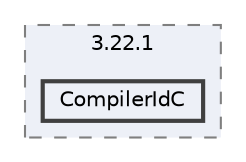 digraph "build/CMakeFiles/3.22.1/CompilerIdC"
{
 // LATEX_PDF_SIZE
  bgcolor="transparent";
  edge [fontname=Helvetica,fontsize=10,labelfontname=Helvetica,labelfontsize=10];
  node [fontname=Helvetica,fontsize=10,shape=box,height=0.2,width=0.4];
  compound=true
  subgraph clusterdir_ee532ceb613f48f23d20ef02624c3a91 {
    graph [ bgcolor="#edf0f7", pencolor="grey50", label="3.22.1", fontname=Helvetica,fontsize=10 style="filled,dashed", URL="dir_ee532ceb613f48f23d20ef02624c3a91.html",tooltip=""]
  dir_5ccf6f5f6f8f5a0c68d52188c0c1e2bd [label="CompilerIdC", fillcolor="#edf0f7", color="grey25", style="filled,bold", URL="dir_5ccf6f5f6f8f5a0c68d52188c0c1e2bd.html",tooltip=""];
  }
}
